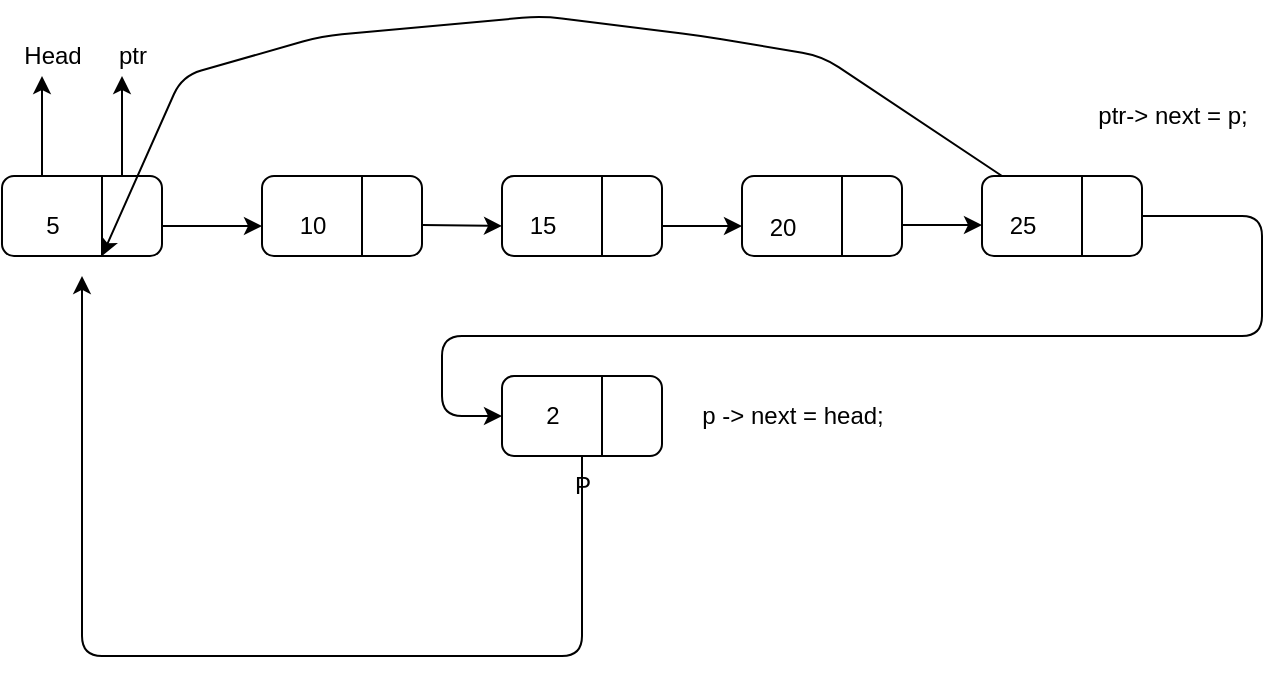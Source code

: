 <mxfile>
    <diagram id="wl1K1kncIE_lXAdCn4W2" name="Page-1">
        <mxGraphModel dx="906" dy="534" grid="1" gridSize="10" guides="1" tooltips="1" connect="1" arrows="1" fold="1" page="1" pageScale="1" pageWidth="850" pageHeight="1100" math="0" shadow="0">
            <root>
                <mxCell id="0"/>
                <mxCell id="1" parent="0"/>
                <mxCell id="2" value="" style="rounded=1;whiteSpace=wrap;html=1;" vertex="1" parent="1">
                    <mxGeometry x="108" y="350" width="80" height="40" as="geometry"/>
                </mxCell>
                <mxCell id="3" value="" style="endArrow=none;html=1;" edge="1" parent="1">
                    <mxGeometry width="50" height="50" relative="1" as="geometry">
                        <mxPoint x="158" y="390" as="sourcePoint"/>
                        <mxPoint x="158" y="350" as="targetPoint"/>
                    </mxGeometry>
                </mxCell>
                <mxCell id="4" value="" style="rounded=1;whiteSpace=wrap;html=1;" vertex="1" parent="1">
                    <mxGeometry x="238" y="350" width="80" height="40" as="geometry"/>
                </mxCell>
                <mxCell id="5" value="" style="endArrow=none;html=1;" edge="1" parent="1">
                    <mxGeometry width="50" height="50" relative="1" as="geometry">
                        <mxPoint x="288" y="390" as="sourcePoint"/>
                        <mxPoint x="288" y="350" as="targetPoint"/>
                    </mxGeometry>
                </mxCell>
                <mxCell id="6" value="" style="rounded=1;whiteSpace=wrap;html=1;" vertex="1" parent="1">
                    <mxGeometry x="358" y="350" width="80" height="40" as="geometry"/>
                </mxCell>
                <mxCell id="7" value="" style="endArrow=none;html=1;" edge="1" parent="1">
                    <mxGeometry width="50" height="50" relative="1" as="geometry">
                        <mxPoint x="408" y="390" as="sourcePoint"/>
                        <mxPoint x="408" y="350" as="targetPoint"/>
                    </mxGeometry>
                </mxCell>
                <mxCell id="8" value="" style="rounded=1;whiteSpace=wrap;html=1;" vertex="1" parent="1">
                    <mxGeometry x="478" y="350" width="80" height="40" as="geometry"/>
                </mxCell>
                <mxCell id="9" value="" style="endArrow=none;html=1;" edge="1" parent="1">
                    <mxGeometry width="50" height="50" relative="1" as="geometry">
                        <mxPoint x="528" y="390" as="sourcePoint"/>
                        <mxPoint x="528" y="350" as="targetPoint"/>
                    </mxGeometry>
                </mxCell>
                <mxCell id="10" style="edgeStyle=none;html=1;" edge="1" parent="1" source="11">
                    <mxGeometry relative="1" as="geometry">
                        <mxPoint x="158" y="390" as="targetPoint"/>
                        <Array as="points">
                            <mxPoint x="518" y="290"/>
                            <mxPoint x="458" y="280"/>
                            <mxPoint x="378" y="270"/>
                            <mxPoint x="268" y="280"/>
                            <mxPoint x="198" y="300"/>
                        </Array>
                    </mxGeometry>
                </mxCell>
                <mxCell id="30" value="" style="edgeStyle=none;html=1;entryX=0;entryY=0.5;entryDx=0;entryDy=0;" edge="1" parent="1" source="11" target="24">
                    <mxGeometry relative="1" as="geometry">
                        <mxPoint x="328" y="480" as="targetPoint"/>
                        <Array as="points">
                            <mxPoint x="738" y="370"/>
                            <mxPoint x="738" y="430"/>
                            <mxPoint x="328" y="430"/>
                            <mxPoint x="328" y="470"/>
                        </Array>
                    </mxGeometry>
                </mxCell>
                <mxCell id="11" value="" style="rounded=1;whiteSpace=wrap;html=1;" vertex="1" parent="1">
                    <mxGeometry x="598" y="350" width="80" height="40" as="geometry"/>
                </mxCell>
                <mxCell id="12" value="" style="endArrow=none;html=1;" edge="1" parent="1">
                    <mxGeometry width="50" height="50" relative="1" as="geometry">
                        <mxPoint x="648" y="390" as="sourcePoint"/>
                        <mxPoint x="648" y="350" as="targetPoint"/>
                    </mxGeometry>
                </mxCell>
                <mxCell id="13" value="5" style="text;html=1;align=center;verticalAlign=middle;resizable=0;points=[];autosize=1;strokeColor=none;fillColor=none;" vertex="1" parent="1">
                    <mxGeometry x="118" y="360" width="30" height="30" as="geometry"/>
                </mxCell>
                <mxCell id="14" value="10" style="text;html=1;align=center;verticalAlign=middle;resizable=0;points=[];autosize=1;strokeColor=none;fillColor=none;" vertex="1" parent="1">
                    <mxGeometry x="243" y="360" width="40" height="30" as="geometry"/>
                </mxCell>
                <mxCell id="15" value="15" style="text;html=1;align=center;verticalAlign=middle;resizable=0;points=[];autosize=1;strokeColor=none;fillColor=none;" vertex="1" parent="1">
                    <mxGeometry x="358" y="360" width="40" height="30" as="geometry"/>
                </mxCell>
                <mxCell id="16" value="20" style="text;html=1;align=center;verticalAlign=middle;resizable=0;points=[];autosize=1;strokeColor=none;fillColor=none;" vertex="1" parent="1">
                    <mxGeometry x="478" y="361" width="40" height="30" as="geometry"/>
                </mxCell>
                <mxCell id="17" value="25" style="text;html=1;align=center;verticalAlign=middle;resizable=0;points=[];autosize=1;strokeColor=none;fillColor=none;" vertex="1" parent="1">
                    <mxGeometry x="598" y="360" width="40" height="30" as="geometry"/>
                </mxCell>
                <mxCell id="18" value="" style="endArrow=classic;html=1;exitX=1;exitY=0.5;exitDx=0;exitDy=0;entryX=0;entryY=0.5;entryDx=0;entryDy=0;" edge="1" parent="1">
                    <mxGeometry width="50" height="50" relative="1" as="geometry">
                        <mxPoint x="188" y="375" as="sourcePoint"/>
                        <mxPoint x="238" y="375" as="targetPoint"/>
                        <Array as="points">
                            <mxPoint x="208" y="375"/>
                        </Array>
                    </mxGeometry>
                </mxCell>
                <mxCell id="19" value="" style="endArrow=classic;html=1;exitX=1;exitY=0.5;exitDx=0;exitDy=0;" edge="1" parent="1">
                    <mxGeometry width="50" height="50" relative="1" as="geometry">
                        <mxPoint x="318" y="374.5" as="sourcePoint"/>
                        <mxPoint x="358" y="375" as="targetPoint"/>
                    </mxGeometry>
                </mxCell>
                <mxCell id="20" value="" style="endArrow=classic;html=1;" edge="1" parent="1">
                    <mxGeometry width="50" height="50" relative="1" as="geometry">
                        <mxPoint x="438" y="375" as="sourcePoint"/>
                        <mxPoint x="478" y="375" as="targetPoint"/>
                    </mxGeometry>
                </mxCell>
                <mxCell id="21" value="" style="endArrow=classic;html=1;" edge="1" parent="1">
                    <mxGeometry width="50" height="50" relative="1" as="geometry">
                        <mxPoint x="558" y="374.5" as="sourcePoint"/>
                        <mxPoint x="598" y="374.5" as="targetPoint"/>
                    </mxGeometry>
                </mxCell>
                <mxCell id="22" value="" style="endArrow=classic;html=1;" edge="1" parent="1">
                    <mxGeometry width="50" height="50" relative="1" as="geometry">
                        <mxPoint x="128" y="350" as="sourcePoint"/>
                        <mxPoint x="128" y="300" as="targetPoint"/>
                    </mxGeometry>
                </mxCell>
                <mxCell id="23" value="Head" style="text;html=1;align=center;verticalAlign=middle;resizable=0;points=[];autosize=1;strokeColor=none;fillColor=none;" vertex="1" parent="1">
                    <mxGeometry x="108" y="275" width="50" height="30" as="geometry"/>
                </mxCell>
                <mxCell id="28" value="" style="edgeStyle=none;html=1;entryX=1;entryY=1.333;entryDx=0;entryDy=0;entryPerimeter=0;" edge="1" parent="1" source="24" target="13">
                    <mxGeometry relative="1" as="geometry">
                        <mxPoint x="148" y="430" as="targetPoint"/>
                        <Array as="points">
                            <mxPoint x="398" y="590"/>
                            <mxPoint x="148" y="590"/>
                        </Array>
                    </mxGeometry>
                </mxCell>
                <mxCell id="24" value="" style="rounded=1;whiteSpace=wrap;html=1;" vertex="1" parent="1">
                    <mxGeometry x="358" y="450" width="80" height="40" as="geometry"/>
                </mxCell>
                <mxCell id="25" value="" style="endArrow=none;html=1;" edge="1" parent="1">
                    <mxGeometry width="50" height="50" relative="1" as="geometry">
                        <mxPoint x="408" y="490" as="sourcePoint"/>
                        <mxPoint x="408" y="450" as="targetPoint"/>
                    </mxGeometry>
                </mxCell>
                <mxCell id="26" value="2" style="text;html=1;align=center;verticalAlign=middle;resizable=0;points=[];autosize=1;strokeColor=none;fillColor=none;" vertex="1" parent="1">
                    <mxGeometry x="368" y="455" width="30" height="30" as="geometry"/>
                </mxCell>
                <mxCell id="32" value="" style="endArrow=classic;html=1;" edge="1" parent="1">
                    <mxGeometry width="50" height="50" relative="1" as="geometry">
                        <mxPoint x="168" y="350" as="sourcePoint"/>
                        <mxPoint x="168" y="300" as="targetPoint"/>
                    </mxGeometry>
                </mxCell>
                <mxCell id="33" value="ptr" style="text;html=1;align=center;verticalAlign=middle;resizable=0;points=[];autosize=1;strokeColor=none;fillColor=none;" vertex="1" parent="1">
                    <mxGeometry x="153" y="275" width="40" height="30" as="geometry"/>
                </mxCell>
                <mxCell id="34" value="P" style="text;html=1;align=center;verticalAlign=middle;resizable=0;points=[];autosize=1;strokeColor=none;fillColor=none;" vertex="1" parent="1">
                    <mxGeometry x="383" y="490" width="30" height="30" as="geometry"/>
                </mxCell>
                <mxCell id="35" value="ptr-&amp;gt; next = p;&lt;br&gt;" style="text;html=1;align=center;verticalAlign=middle;resizable=0;points=[];autosize=1;strokeColor=none;fillColor=none;" vertex="1" parent="1">
                    <mxGeometry x="643" y="305" width="100" height="30" as="geometry"/>
                </mxCell>
                <mxCell id="36" value="p -&amp;gt; next = head;" style="text;html=1;align=center;verticalAlign=middle;resizable=0;points=[];autosize=1;strokeColor=none;fillColor=none;" vertex="1" parent="1">
                    <mxGeometry x="448" y="455" width="110" height="30" as="geometry"/>
                </mxCell>
            </root>
        </mxGraphModel>
    </diagram>
</mxfile>